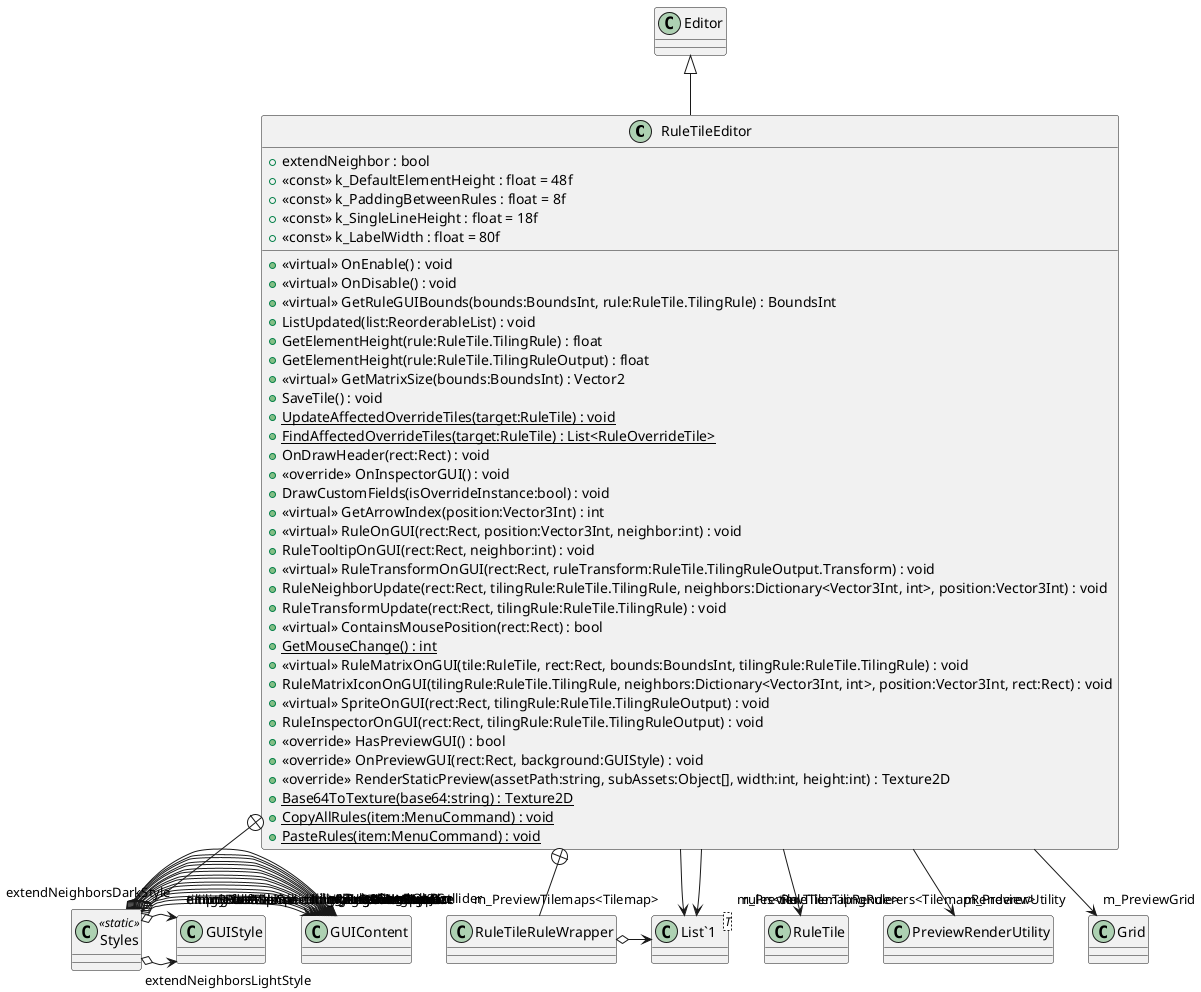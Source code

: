 @startuml
class RuleTileEditor {
    + extendNeighbor : bool
    + <<const>> k_DefaultElementHeight : float = 48f
    + <<const>> k_PaddingBetweenRules : float = 8f
    + <<const>> k_SingleLineHeight : float = 18f
    + <<const>> k_LabelWidth : float = 80f
    + <<virtual>> OnEnable() : void
    + <<virtual>> OnDisable() : void
    + <<virtual>> GetRuleGUIBounds(bounds:BoundsInt, rule:RuleTile.TilingRule) : BoundsInt
    + ListUpdated(list:ReorderableList) : void
    + GetElementHeight(rule:RuleTile.TilingRule) : float
    + GetElementHeight(rule:RuleTile.TilingRuleOutput) : float
    + <<virtual>> GetMatrixSize(bounds:BoundsInt) : Vector2
    + SaveTile() : void
    + {static} UpdateAffectedOverrideTiles(target:RuleTile) : void
    + {static} FindAffectedOverrideTiles(target:RuleTile) : List<RuleOverrideTile>
    + OnDrawHeader(rect:Rect) : void
    + <<override>> OnInspectorGUI() : void
    + DrawCustomFields(isOverrideInstance:bool) : void
    + <<virtual>> GetArrowIndex(position:Vector3Int) : int
    + <<virtual>> RuleOnGUI(rect:Rect, position:Vector3Int, neighbor:int) : void
    + RuleTooltipOnGUI(rect:Rect, neighbor:int) : void
    + <<virtual>> RuleTransformOnGUI(rect:Rect, ruleTransform:RuleTile.TilingRuleOutput.Transform) : void
    + RuleNeighborUpdate(rect:Rect, tilingRule:RuleTile.TilingRule, neighbors:Dictionary<Vector3Int, int>, position:Vector3Int) : void
    + RuleTransformUpdate(rect:Rect, tilingRule:RuleTile.TilingRule) : void
    + <<virtual>> ContainsMousePosition(rect:Rect) : bool
    + {static} GetMouseChange() : int
    + <<virtual>> RuleMatrixOnGUI(tile:RuleTile, rect:Rect, bounds:BoundsInt, tilingRule:RuleTile.TilingRule) : void
    + RuleMatrixIconOnGUI(tilingRule:RuleTile.TilingRule, neighbors:Dictionary<Vector3Int, int>, position:Vector3Int, rect:Rect) : void
    + <<virtual>> SpriteOnGUI(rect:Rect, tilingRule:RuleTile.TilingRuleOutput) : void
    + RuleInspectorOnGUI(rect:Rect, tilingRule:RuleTile.TilingRuleOutput) : void
    + <<override>> HasPreviewGUI() : bool
    + <<override>> OnPreviewGUI(rect:Rect, background:GUIStyle) : void
    + <<override>> RenderStaticPreview(assetPath:string, subAssets:Object[], width:int, height:int) : Texture2D
    + {static} Base64ToTexture(base64:string) : Texture2D
    + {static} CopyAllRules(item:MenuCommand) : void
    + {static} PasteRules(item:MenuCommand) : void
}
class Styles <<static>> {
}
class "List`1"<T> {
}
class RuleTileRuleWrapper {
}
Editor <|-- RuleTileEditor
RuleTileEditor --> "tile" RuleTile
RuleTileEditor --> "m_PreviewUtility" PreviewRenderUtility
RuleTileEditor --> "m_PreviewGrid" Grid
RuleTileEditor --> "m_PreviewTilemaps<Tilemap>" "List`1"
RuleTileEditor --> "m_PreviewTilemapRenderers<TilemapRenderer>" "List`1"
RuleTileEditor +-- Styles
Styles o-> "defaultSprite" GUIContent
Styles o-> "defaultGameObject" GUIContent
Styles o-> "defaultCollider" GUIContent
Styles o-> "emptyRuleTileInfo" GUIContent
Styles o-> "extendNeighbor" GUIContent
Styles o-> "numberOfTilingRules" GUIContent
Styles o-> "tilingRules" GUIContent
Styles o-> "tilingRulesGameObject" GUIContent
Styles o-> "tilingRulesCollider" GUIContent
Styles o-> "tilingRulesOutput" GUIContent
Styles o-> "tilingRulesNoise" GUIContent
Styles o-> "tilingRulesShuffle" GUIContent
Styles o-> "tilingRulesRandomSize" GUIContent
Styles o-> "tilingRulesMinSpeed" GUIContent
Styles o-> "tilingRulesMaxSpeed" GUIContent
Styles o-> "tilingRulesAnimationSize" GUIContent
Styles o-> "extendNeighborsLightStyle" GUIStyle
Styles o-> "extendNeighborsDarkStyle" GUIStyle
RuleTileEditor +-- RuleTileRuleWrapper
RuleTileRuleWrapper o-> "rules<RuleTile.TilingRule>" "List`1"
@enduml
